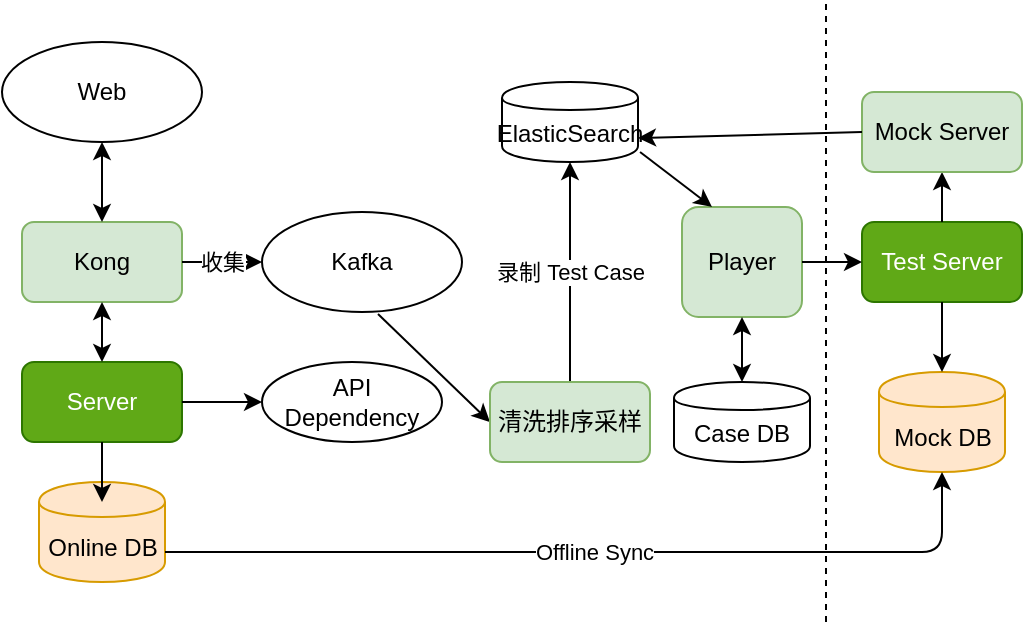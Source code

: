 <mxfile version="12.3.6" type="github" pages="1">
  <diagram id="Jv8w-vEdLFUHrgI2ODZ2" name="Page-1">
    <mxGraphModel dx="786" dy="413" grid="1" gridSize="10" guides="1" tooltips="1" connect="1" arrows="1" fold="1" page="1" pageScale="1" pageWidth="850" pageHeight="1100" math="0" shadow="0">
      <root>
        <mxCell id="0"/>
        <mxCell id="1" parent="0"/>
        <mxCell id="ZbQI2vLbvfMcdadeeipM-1" value="Web" style="ellipse;whiteSpace=wrap;html=1;" parent="1" vertex="1">
          <mxGeometry x="150" y="210" width="100" height="50" as="geometry"/>
        </mxCell>
        <mxCell id="ZbQI2vLbvfMcdadeeipM-2" value="Kong" style="rounded=1;whiteSpace=wrap;html=1;fillColor=#d5e8d4;strokeColor=#82b366;" parent="1" vertex="1">
          <mxGeometry x="160" y="300" width="80" height="40" as="geometry"/>
        </mxCell>
        <mxCell id="ZbQI2vLbvfMcdadeeipM-3" value="Server" style="rounded=1;whiteSpace=wrap;html=1;fillColor=#60a917;strokeColor=#2D7600;fontColor=#ffffff;" parent="1" vertex="1">
          <mxGeometry x="160" y="370" width="80" height="40" as="geometry"/>
        </mxCell>
        <mxCell id="ZbQI2vLbvfMcdadeeipM-4" value="Kafka" style="ellipse;whiteSpace=wrap;html=1;" parent="1" vertex="1">
          <mxGeometry x="280" y="295" width="100" height="50" as="geometry"/>
        </mxCell>
        <mxCell id="ZbQI2vLbvfMcdadeeipM-5" value="" style="endArrow=classic;startArrow=classic;html=1;entryX=0.5;entryY=1;entryDx=0;entryDy=0;" parent="1" source="ZbQI2vLbvfMcdadeeipM-2" target="ZbQI2vLbvfMcdadeeipM-1" edge="1">
          <mxGeometry width="50" height="50" relative="1" as="geometry">
            <mxPoint x="180" y="310" as="sourcePoint"/>
            <mxPoint x="230" y="260" as="targetPoint"/>
          </mxGeometry>
        </mxCell>
        <mxCell id="ZbQI2vLbvfMcdadeeipM-6" value="收集" style="endArrow=classic;html=1;exitX=1;exitY=0.5;exitDx=0;exitDy=0;entryX=0;entryY=0.5;entryDx=0;entryDy=0;" parent="1" source="ZbQI2vLbvfMcdadeeipM-2" target="ZbQI2vLbvfMcdadeeipM-4" edge="1">
          <mxGeometry width="50" height="50" relative="1" as="geometry">
            <mxPoint x="230" y="380" as="sourcePoint"/>
            <mxPoint x="280" y="330" as="targetPoint"/>
          </mxGeometry>
        </mxCell>
        <mxCell id="ZbQI2vLbvfMcdadeeipM-7" value="" style="endArrow=classic;startArrow=classic;html=1;entryX=0.5;entryY=1;entryDx=0;entryDy=0;exitX=0.5;exitY=0;exitDx=0;exitDy=0;" parent="1" source="ZbQI2vLbvfMcdadeeipM-3" target="ZbQI2vLbvfMcdadeeipM-2" edge="1">
          <mxGeometry width="50" height="50" relative="1" as="geometry">
            <mxPoint x="190" y="380" as="sourcePoint"/>
            <mxPoint x="240" y="330" as="targetPoint"/>
          </mxGeometry>
        </mxCell>
        <mxCell id="ZbQI2vLbvfMcdadeeipM-9" value="" style="endArrow=classic;html=1;exitX=0.58;exitY=1.02;exitDx=0;exitDy=0;entryX=0;entryY=0.5;entryDx=0;entryDy=0;exitPerimeter=0;" parent="1" source="ZbQI2vLbvfMcdadeeipM-4" target="ZbQI2vLbvfMcdadeeipM-27" edge="1">
          <mxGeometry width="50" height="50" relative="1" as="geometry">
            <mxPoint x="350" y="420" as="sourcePoint"/>
            <mxPoint x="400" y="370" as="targetPoint"/>
          </mxGeometry>
        </mxCell>
        <mxCell id="ZbQI2vLbvfMcdadeeipM-10" value="ElasticSearch" style="shape=cylinder;whiteSpace=wrap;html=1;boundedLbl=1;backgroundOutline=1;" parent="1" vertex="1">
          <mxGeometry x="400" y="230" width="68" height="40" as="geometry"/>
        </mxCell>
        <mxCell id="ZbQI2vLbvfMcdadeeipM-11" value="录制 Test Case" style="endArrow=classic;html=1;exitX=0.5;exitY=0;exitDx=0;exitDy=0;" parent="1" source="ZbQI2vLbvfMcdadeeipM-27" target="ZbQI2vLbvfMcdadeeipM-10" edge="1">
          <mxGeometry width="50" height="50" relative="1" as="geometry">
            <mxPoint x="435" y="345" as="sourcePoint"/>
            <mxPoint x="300" y="410" as="targetPoint"/>
          </mxGeometry>
        </mxCell>
        <mxCell id="ZbQI2vLbvfMcdadeeipM-12" value="Player" style="rounded=1;whiteSpace=wrap;html=1;fillColor=#d5e8d4;strokeColor=#82b366;" parent="1" vertex="1">
          <mxGeometry x="490" y="292.5" width="60" height="55" as="geometry"/>
        </mxCell>
        <mxCell id="ZbQI2vLbvfMcdadeeipM-13" value="" style="endArrow=classic;html=1;exitX=1.015;exitY=0.875;exitDx=0;exitDy=0;exitPerimeter=0;entryX=0.25;entryY=0;entryDx=0;entryDy=0;" parent="1" source="ZbQI2vLbvfMcdadeeipM-10" target="ZbQI2vLbvfMcdadeeipM-12" edge="1">
          <mxGeometry width="50" height="50" relative="1" as="geometry">
            <mxPoint x="470" y="520" as="sourcePoint"/>
            <mxPoint x="520" y="470" as="targetPoint"/>
          </mxGeometry>
        </mxCell>
        <mxCell id="ZbQI2vLbvfMcdadeeipM-15" value="Test Server" style="rounded=1;whiteSpace=wrap;html=1;fillColor=#60a917;strokeColor=#2D7600;fontColor=#ffffff;" parent="1" vertex="1">
          <mxGeometry x="580" y="300" width="80" height="40" as="geometry"/>
        </mxCell>
        <mxCell id="ZbQI2vLbvfMcdadeeipM-16" value="Online DB" style="shape=cylinder;whiteSpace=wrap;html=1;boundedLbl=1;backgroundOutline=1;fillColor=#ffe6cc;strokeColor=#d79b00;" parent="1" vertex="1">
          <mxGeometry x="168.5" y="430" width="63" height="50" as="geometry"/>
        </mxCell>
        <mxCell id="ZbQI2vLbvfMcdadeeipM-17" value="" style="endArrow=classic;html=1;exitX=0.5;exitY=1;exitDx=0;exitDy=0;" parent="1" source="ZbQI2vLbvfMcdadeeipM-3" edge="1">
          <mxGeometry width="50" height="50" relative="1" as="geometry">
            <mxPoint x="150" y="520" as="sourcePoint"/>
            <mxPoint x="200" y="440" as="targetPoint"/>
          </mxGeometry>
        </mxCell>
        <mxCell id="ZbQI2vLbvfMcdadeeipM-18" value="Mock DB" style="shape=cylinder;whiteSpace=wrap;html=1;boundedLbl=1;backgroundOutline=1;fillColor=#ffe6cc;strokeColor=#d79b00;" parent="1" vertex="1">
          <mxGeometry x="588.5" y="375" width="63" height="50" as="geometry"/>
        </mxCell>
        <mxCell id="ZbQI2vLbvfMcdadeeipM-19" value="" style="endArrow=classic;html=1;exitX=0.5;exitY=1;exitDx=0;exitDy=0;entryX=0.5;entryY=0;entryDx=0;entryDy=0;" parent="1" source="ZbQI2vLbvfMcdadeeipM-15" target="ZbQI2vLbvfMcdadeeipM-18" edge="1">
          <mxGeometry width="50" height="50" relative="1" as="geometry">
            <mxPoint x="530" y="490" as="sourcePoint"/>
            <mxPoint x="580" y="440" as="targetPoint"/>
          </mxGeometry>
        </mxCell>
        <mxCell id="ZbQI2vLbvfMcdadeeipM-20" value="" style="endArrow=classic;html=1;exitX=1;exitY=0.5;exitDx=0;exitDy=0;entryX=0;entryY=0.5;entryDx=0;entryDy=0;" parent="1" source="ZbQI2vLbvfMcdadeeipM-12" target="ZbQI2vLbvfMcdadeeipM-15" edge="1">
          <mxGeometry width="50" height="50" relative="1" as="geometry">
            <mxPoint x="440" y="470" as="sourcePoint"/>
            <mxPoint x="490" y="420" as="targetPoint"/>
          </mxGeometry>
        </mxCell>
        <mxCell id="ZbQI2vLbvfMcdadeeipM-21" value="" style="endArrow=classic;html=1;exitX=1;exitY=0.5;exitDx=0;exitDy=0;" parent="1" source="ZbQI2vLbvfMcdadeeipM-3" edge="1">
          <mxGeometry width="50" height="50" relative="1" as="geometry">
            <mxPoint x="260" y="430" as="sourcePoint"/>
            <mxPoint x="280" y="390" as="targetPoint"/>
          </mxGeometry>
        </mxCell>
        <mxCell id="ZbQI2vLbvfMcdadeeipM-22" value="API Dependency" style="ellipse;whiteSpace=wrap;html=1;" parent="1" vertex="1">
          <mxGeometry x="280" y="370" width="90" height="40" as="geometry"/>
        </mxCell>
        <mxCell id="ZbQI2vLbvfMcdadeeipM-23" value="" style="endArrow=classic;html=1;exitX=0.5;exitY=0;exitDx=0;exitDy=0;entryX=0.5;entryY=1;entryDx=0;entryDy=0;" parent="1" source="ZbQI2vLbvfMcdadeeipM-15" edge="1">
          <mxGeometry width="50" height="50" relative="1" as="geometry">
            <mxPoint x="530" y="235" as="sourcePoint"/>
            <mxPoint x="620" y="275" as="targetPoint"/>
          </mxGeometry>
        </mxCell>
        <mxCell id="ZbQI2vLbvfMcdadeeipM-25" value="" style="endArrow=none;dashed=1;html=1;" parent="1" edge="1">
          <mxGeometry width="50" height="50" relative="1" as="geometry">
            <mxPoint x="562" y="500" as="sourcePoint"/>
            <mxPoint x="562" y="190" as="targetPoint"/>
          </mxGeometry>
        </mxCell>
        <mxCell id="ZbQI2vLbvfMcdadeeipM-26" value="Offline Sync" style="endArrow=classic;html=1;exitX=1;exitY=0.7;exitDx=0;exitDy=0;entryX=0.5;entryY=1;entryDx=0;entryDy=0;" parent="1" source="ZbQI2vLbvfMcdadeeipM-16" target="ZbQI2vLbvfMcdadeeipM-18" edge="1">
          <mxGeometry width="50" height="50" relative="1" as="geometry">
            <mxPoint x="320" y="490" as="sourcePoint"/>
            <mxPoint x="370" y="440" as="targetPoint"/>
            <Array as="points">
              <mxPoint x="620" y="465"/>
            </Array>
          </mxGeometry>
        </mxCell>
        <mxCell id="ZbQI2vLbvfMcdadeeipM-27" value="清洗排序采样" style="rounded=1;whiteSpace=wrap;html=1;fillColor=#d5e8d4;strokeColor=#82b366;" parent="1" vertex="1">
          <mxGeometry x="394" y="380" width="80" height="40" as="geometry"/>
        </mxCell>
        <mxCell id="XXXTN3fdZ85vKyfYBvEB-1" value="Case DB" style="shape=cylinder;whiteSpace=wrap;html=1;boundedLbl=1;backgroundOutline=1;" parent="1" vertex="1">
          <mxGeometry x="486" y="380" width="68" height="40" as="geometry"/>
        </mxCell>
        <mxCell id="XXXTN3fdZ85vKyfYBvEB-2" value="" style="endArrow=classic;startArrow=classic;html=1;exitX=0.5;exitY=1;exitDx=0;exitDy=0;entryX=0.5;entryY=0;entryDx=0;entryDy=0;" parent="1" source="ZbQI2vLbvfMcdadeeipM-12" target="XXXTN3fdZ85vKyfYBvEB-1" edge="1">
          <mxGeometry width="50" height="50" relative="1" as="geometry">
            <mxPoint x="500" y="420" as="sourcePoint"/>
            <mxPoint x="550" y="370" as="targetPoint"/>
          </mxGeometry>
        </mxCell>
        <mxCell id="XXXTN3fdZ85vKyfYBvEB-3" value="Mock Server" style="rounded=1;whiteSpace=wrap;html=1;fillColor=#d5e8d4;strokeColor=#82b366;" parent="1" vertex="1">
          <mxGeometry x="580" y="235" width="80" height="40" as="geometry"/>
        </mxCell>
        <mxCell id="XXXTN3fdZ85vKyfYBvEB-6" value="" style="endArrow=classic;html=1;exitX=0;exitY=0.5;exitDx=0;exitDy=0;entryX=1;entryY=0.7;entryDx=0;entryDy=0;" parent="1" source="XXXTN3fdZ85vKyfYBvEB-3" target="ZbQI2vLbvfMcdadeeipM-10" edge="1">
          <mxGeometry width="50" height="50" relative="1" as="geometry">
            <mxPoint x="480" y="220" as="sourcePoint"/>
            <mxPoint x="530" y="170" as="targetPoint"/>
          </mxGeometry>
        </mxCell>
      </root>
    </mxGraphModel>
  </diagram>
</mxfile>
